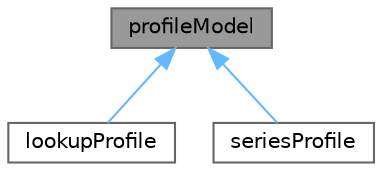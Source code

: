 digraph "profileModel"
{
 // LATEX_PDF_SIZE
  bgcolor="transparent";
  edge [fontname=Helvetica,fontsize=10,labelfontname=Helvetica,labelfontsize=10];
  node [fontname=Helvetica,fontsize=10,shape=box,height=0.2,width=0.4];
  Node1 [id="Node000001",label="profileModel",height=0.2,width=0.4,color="gray40", fillcolor="grey60", style="filled", fontcolor="black",tooltip="Base class for profile models for handling aerofoil lift and drag polar diagrams."];
  Node1 -> Node2 [id="edge1_Node000001_Node000002",dir="back",color="steelblue1",style="solid",tooltip=" "];
  Node2 [id="Node000002",label="lookupProfile",height=0.2,width=0.4,color="gray40", fillcolor="white", style="filled",URL="$classFoam_1_1lookupProfile.html",tooltip="Profile model where polar lift and drag coefficients are linearly interpolated from a polar table by ..."];
  Node1 -> Node3 [id="edge2_Node000001_Node000003",dir="back",color="steelblue1",style="solid",tooltip=" "];
  Node3 [id="Node000003",label="seriesProfile",height=0.2,width=0.4,color="gray40", fillcolor="white", style="filled",URL="$classFoam_1_1seriesProfile.html",tooltip="Profile model where polar lift and drag coefficients are computed as sum of trigonometric series by u..."];
}
